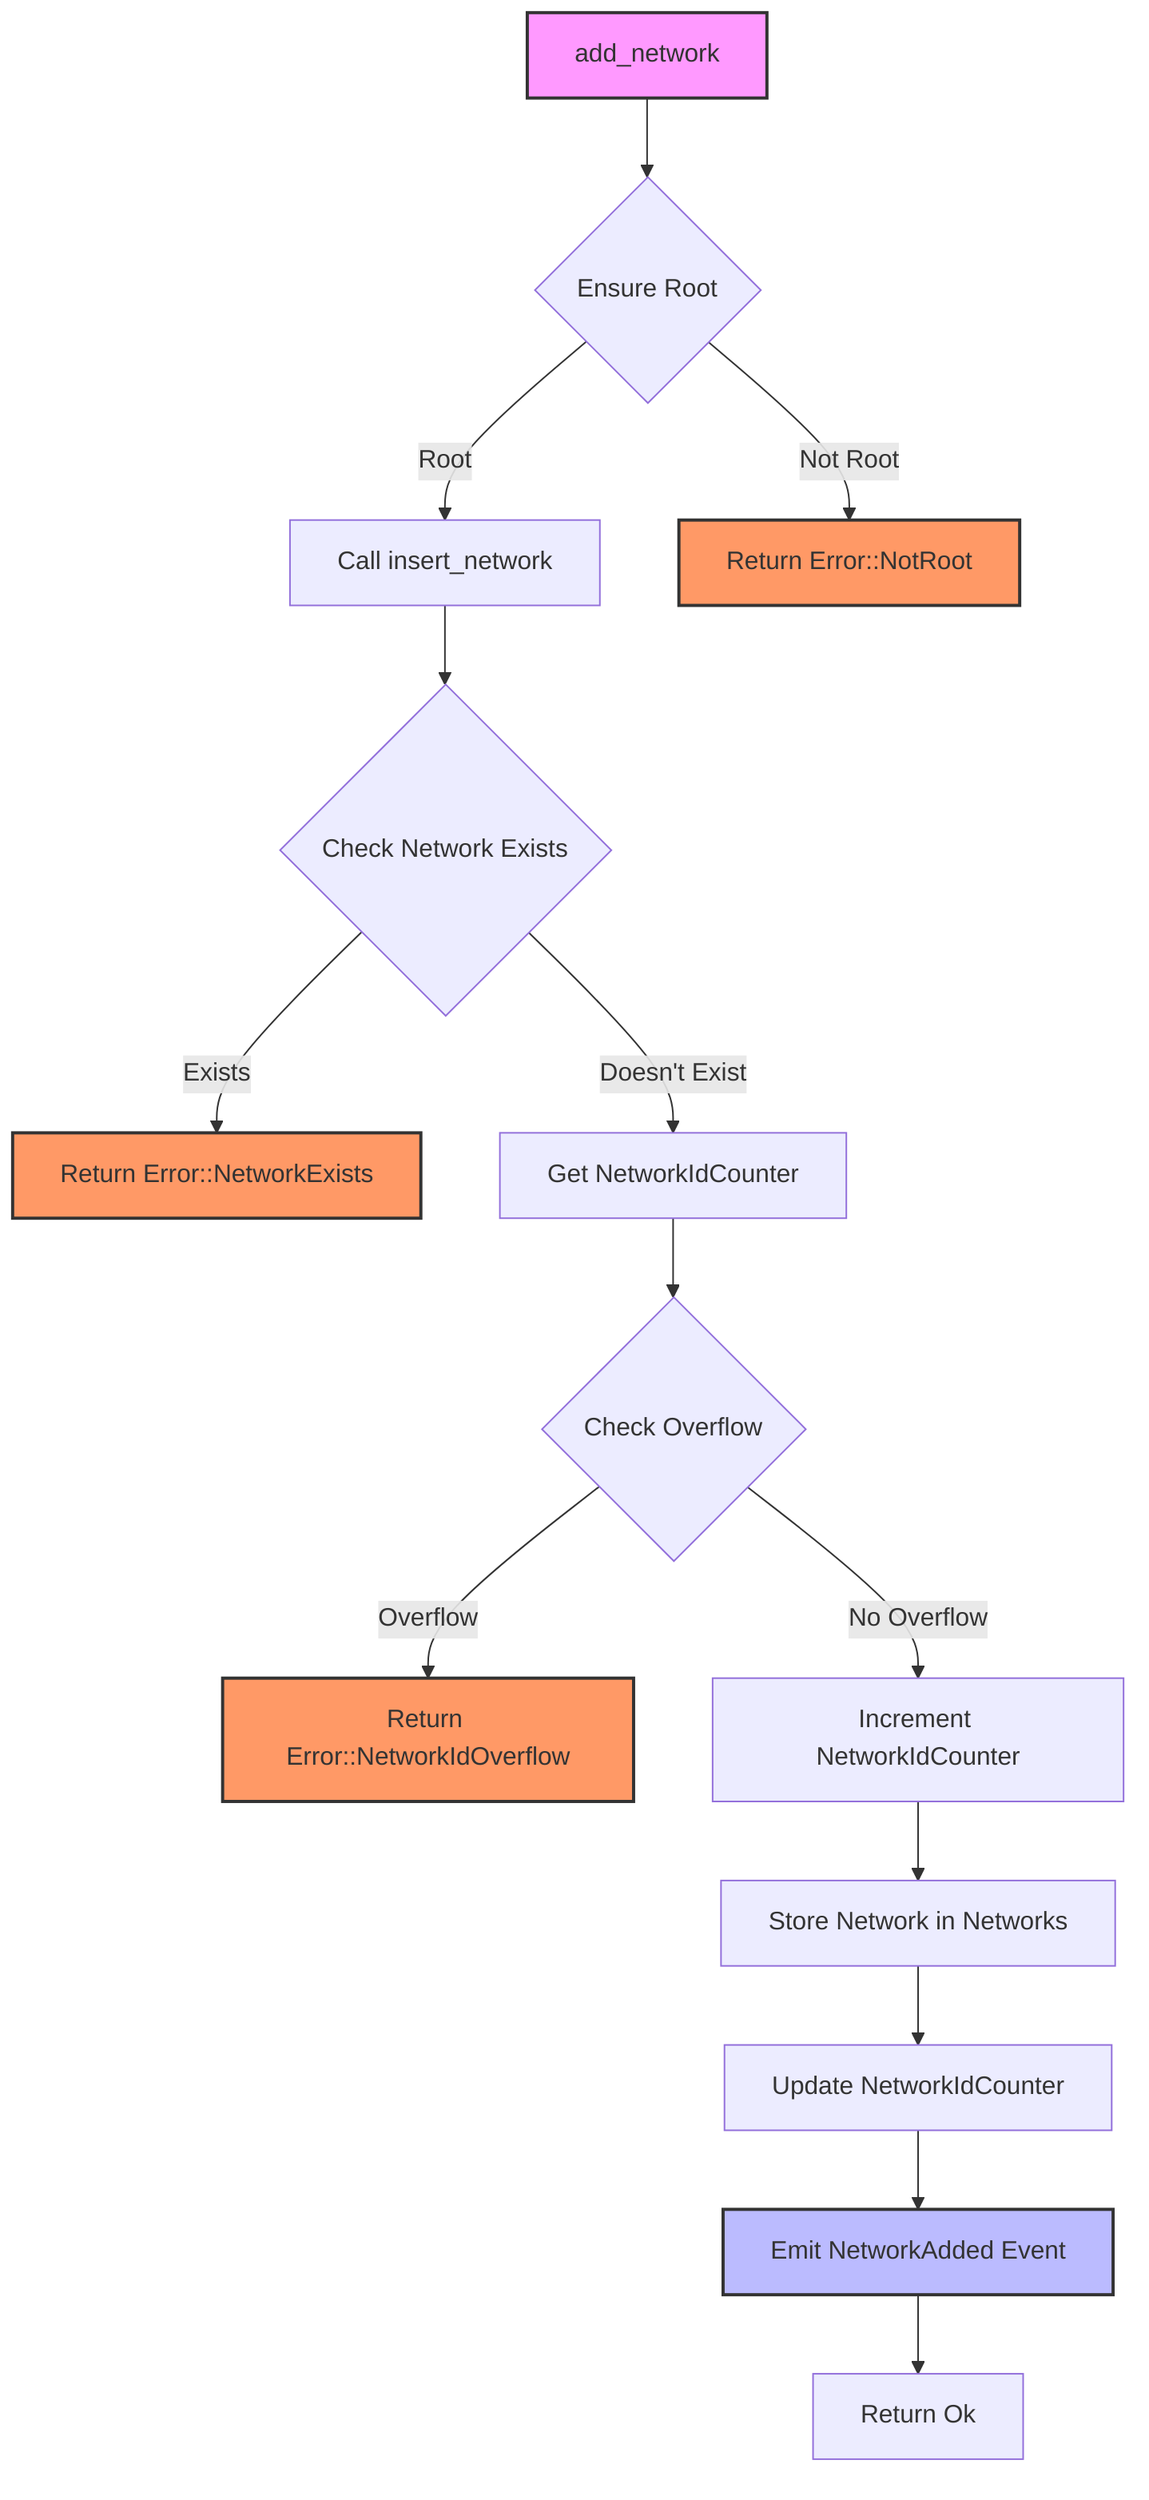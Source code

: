 graph TD
    B[add_network]
    B --> C{Ensure Root}
    C -->|Root| D[Call insert_network]
    C -->|Not Root| E[Return Error::NotRoot]
    
    D --> F{Check Network Exists}
    F -->|Exists| G[Return Error::NetworkExists]
    F -->|Doesn't Exist| H[Get NetworkIdCounter]
    
    H --> I{Check Overflow}
    I -->|Overflow| J[Return Error::NetworkIdOverflow]
    I -->|No Overflow| K[Increment NetworkIdCounter]
    
    K --> L[Store Network in Networks]
    L --> M[Update NetworkIdCounter]
    
    M --> N[Emit NetworkAdded Event]
    N --> O[Return Ok]



%% style extrinsics
style B fill:#f9f,stroke:#333,stroke-width:2px;

%% style errors
style E fill:#f96,stroke:#333,stroke-width:2px;
style G fill:#f96,stroke:#333,stroke-width:2px;
style J fill:#f96,stroke:#333,stroke-width:2px;

%% style events
style N fill:#bbf,stroke:#333,stroke-width:2px;